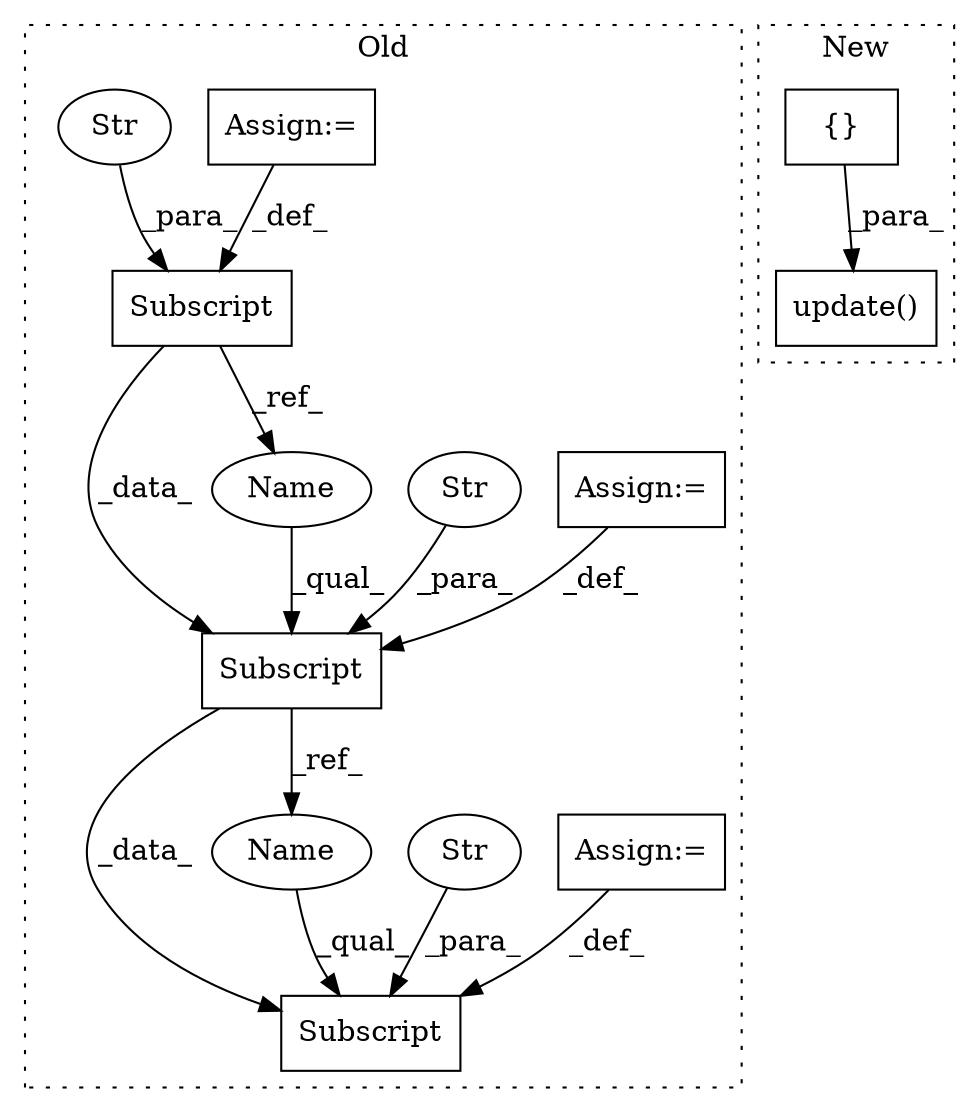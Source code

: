 digraph G {
subgraph cluster0 {
1 [label="Subscript" a="63" s="15071,0" l="44,0" shape="box"];
3 [label="Assign:=" a="68" s="15115" l="3" shape="box"];
4 [label="Str" a="66" s="15077" l="37" shape="ellipse"];
5 [label="Assign:=" a="68" s="14877" l="3" shape="box"];
6 [label="Subscript" a="63" s="14838,0" l="39,0" shape="box"];
7 [label="Str" a="66" s="14844" l="32" shape="ellipse"];
8 [label="Assign:=" a="68" s="14688" l="3" shape="box"];
9 [label="Subscript" a="63" s="14639,0" l="49,0" shape="box"];
10 [label="Str" a="66" s="14645" l="42" shape="ellipse"];
12 [label="Name" a="87" s="15071" l="5" shape="ellipse"];
13 [label="Name" a="87" s="14838" l="5" shape="ellipse"];
label = "Old";
style="dotted";
}
subgraph cluster1 {
2 [label="update()" a="75" s="14602,15404" l="35,14" shape="box"];
11 [label="{}" a="59" s="14637,15385" l="22,0" shape="box"];
label = "New";
style="dotted";
}
3 -> 1 [label="_def_"];
4 -> 1 [label="_para_"];
5 -> 6 [label="_def_"];
6 -> 12 [label="_ref_"];
6 -> 1 [label="_data_"];
7 -> 6 [label="_para_"];
8 -> 9 [label="_def_"];
9 -> 13 [label="_ref_"];
9 -> 6 [label="_data_"];
10 -> 9 [label="_para_"];
11 -> 2 [label="_para_"];
12 -> 1 [label="_qual_"];
13 -> 6 [label="_qual_"];
}